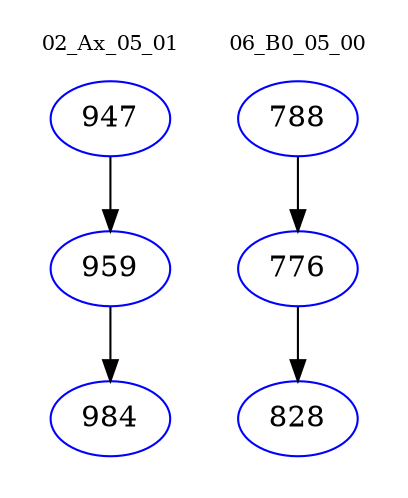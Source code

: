 digraph{
subgraph cluster_0 {
color = white
label = "02_Ax_05_01";
fontsize=10;
T0_947 [label="947", color="blue"]
T0_947 -> T0_959 [color="black"]
T0_959 [label="959", color="blue"]
T0_959 -> T0_984 [color="black"]
T0_984 [label="984", color="blue"]
}
subgraph cluster_1 {
color = white
label = "06_B0_05_00";
fontsize=10;
T1_788 [label="788", color="blue"]
T1_788 -> T1_776 [color="black"]
T1_776 [label="776", color="blue"]
T1_776 -> T1_828 [color="black"]
T1_828 [label="828", color="blue"]
}
}
